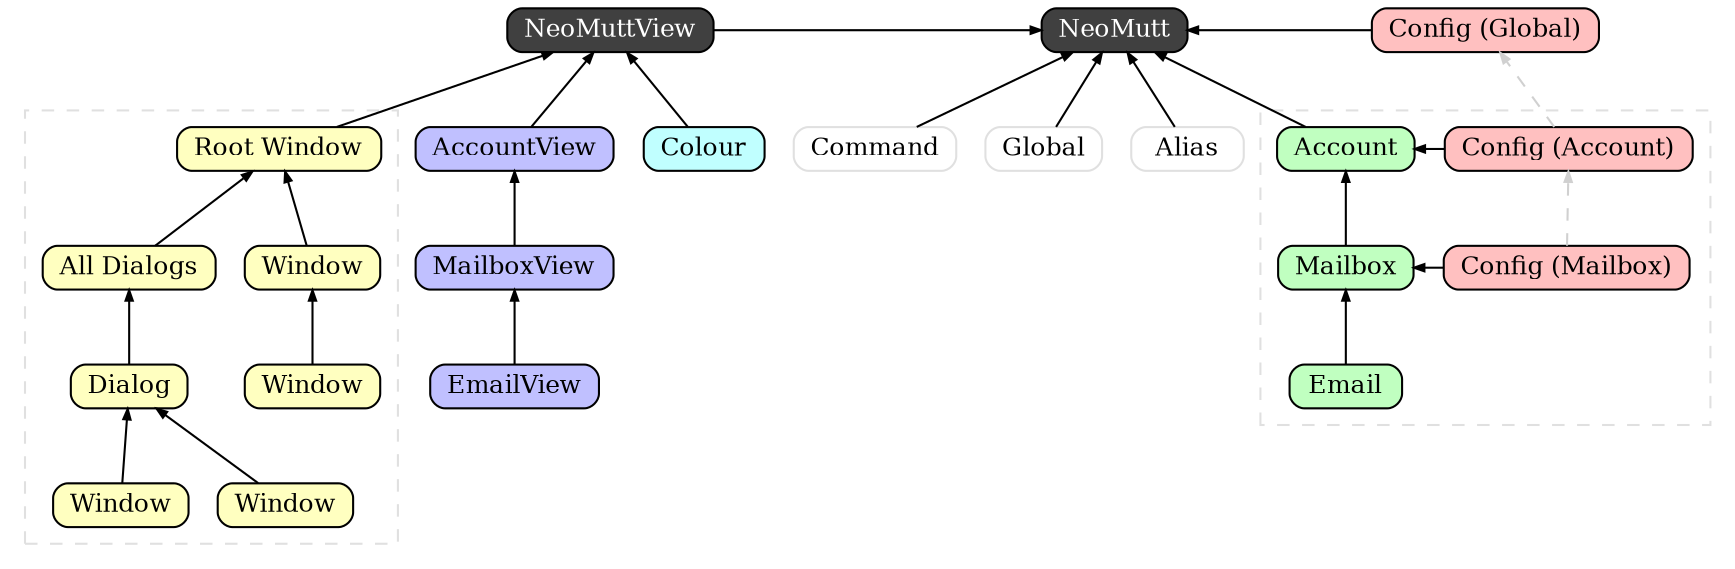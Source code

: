 digraph notify
{
	graph [
		rankdir="BT"
		nodesep="0.2"
		ranksep="0.5"
		overlap="false"
		splines="true"
		compound="true"
	];

	node [
		shape="box"
		fontsize="12"
		style="rounded,filled"
		height="0.2"
		penwidth="1.0"
		color="#000000"
		fillcolor="#ffffff"
	];

	edge [
		penwidth="1.0"
		color="#000000"
		arrowsize="0.5"
	];


	NeoMutt [ fontcolor="#ffffff" fillcolor="#404040" ]
	NeoMuttView [ fontcolor="#ffffff" fillcolor="#404040" ]

	NeoMuttView -> NeoMutt

	{ rank=same NeoMuttView NeoMutt }

	subgraph cluster_window
	{
		fontcolor="#000000"
		color="#e0e0e0"
		fillcolor="#ffffff"
		style="dashed"

		node [ fillcolor="#ffffc0" ]

		root_win     [ label="Root Window" ]
		win1         [ label="Window" ]
		win2         [ label="Window" ]
		win_dlg      [ label="All Dialogs" ]
		dlg1         [ label="Dialog" ]
		dlg1_win1    [ label="Window" ]
		dlg1_win2    [ label="Window" ]
		root_win -> NeoMuttView
		win1 -> root_win
		win2 -> win1

		win_dlg -> root_win
		dlg1 -> win_dlg
		dlg1_win1 -> dlg1
		dlg1_win2 -> dlg1
	}


	subgraph cluster_data
	{
		fontcolor="#000000"
		color="#e0e0e0"
		fillcolor="#ffffff"
		style="dashed"

		node [ fillcolor="#ffc0c0" ]

		AConfig [ label="Config (Account)" ]
		MConfig [ label="Config (Mailbox)" ]

		node [ fillcolor="#c0ffc0" ]

		Account
		Mailbox
		Email

		Account     -> NeoMutt
		Mailbox     -> Account
		Email       -> Mailbox

		Account -> AConfig [ dir="back" ]
		Mailbox -> MConfig [ dir="back" ]

		{ rank=same Account AConfig }
		{ rank=same Mailbox MConfig }

	}

	node [ fillcolor="#c0c0ff" ]

	AccountView -> NeoMuttView
	MailboxView -> AccountView
	EmailView   -> MailboxView

	node [ fillcolor="#ffc0c0" ]

	NConfig [ label="Config (Global)"  ]

	node [ fillcolor="#c0ffff" ]

	Colour      -> NeoMuttView

	NeoMutt -> NConfig [ dir="back" ]
	AConfig -> NConfig [ style="dashed" color="#d0d0d0" ]
	MConfig -> AConfig [ style="dashed" color="#d0d0d0" ]

	{ rank=same NeoMutt NConfig }

	node [ color="#e0e0e0" fillcolor="#ffffff" ]

	Alias       -> NeoMutt
	Command     -> NeoMutt
	Global      -> NeoMutt

}

